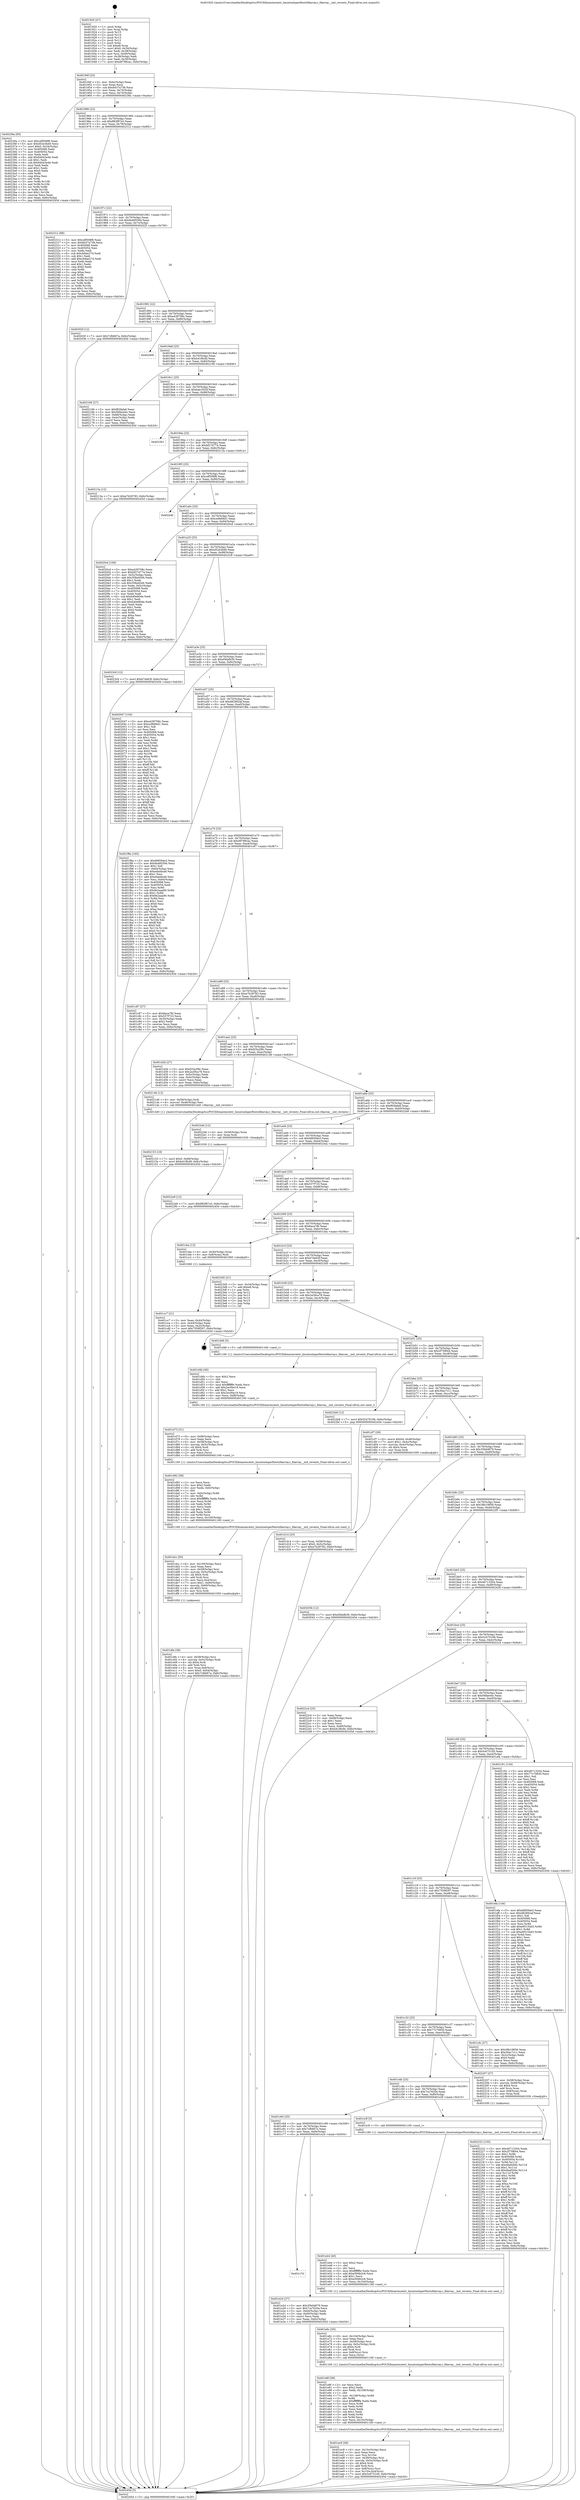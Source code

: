 digraph "0x401920" {
  label = "0x401920 (/mnt/c/Users/mathe/Desktop/tcc/POCII/binaries/extr_linuxtoolsperftestsfdarray.c_fdarray__init_revents_Final-ollvm.out::main(0))"
  labelloc = "t"
  node[shape=record]

  Entry [label="",width=0.3,height=0.3,shape=circle,fillcolor=black,style=filled]
  "0x40194f" [label="{
     0x40194f [23]\l
     | [instrs]\l
     &nbsp;&nbsp;0x40194f \<+3\>: mov -0x6c(%rbp),%eax\l
     &nbsp;&nbsp;0x401952 \<+2\>: mov %eax,%ecx\l
     &nbsp;&nbsp;0x401954 \<+6\>: sub $0x8437a738,%ecx\l
     &nbsp;&nbsp;0x40195a \<+3\>: mov %eax,-0x70(%rbp)\l
     &nbsp;&nbsp;0x40195d \<+3\>: mov %ecx,-0x74(%rbp)\l
     &nbsp;&nbsp;0x401960 \<+6\>: je 000000000040236a \<main+0xa4a\>\l
  }"]
  "0x40236a" [label="{
     0x40236a [95]\l
     | [instrs]\l
     &nbsp;&nbsp;0x40236a \<+5\>: mov $0xcdf508f8,%eax\l
     &nbsp;&nbsp;0x40236f \<+5\>: mov $0xd52e3bd0,%ecx\l
     &nbsp;&nbsp;0x402374 \<+7\>: movl $0x0,-0x34(%rbp)\l
     &nbsp;&nbsp;0x40237b \<+7\>: mov 0x405068,%edx\l
     &nbsp;&nbsp;0x402382 \<+7\>: mov 0x405054,%esi\l
     &nbsp;&nbsp;0x402389 \<+2\>: mov %edx,%edi\l
     &nbsp;&nbsp;0x40238b \<+6\>: add $0x64043e4b,%edi\l
     &nbsp;&nbsp;0x402391 \<+3\>: sub $0x1,%edi\l
     &nbsp;&nbsp;0x402394 \<+6\>: sub $0x64043e4b,%edi\l
     &nbsp;&nbsp;0x40239a \<+3\>: imul %edi,%edx\l
     &nbsp;&nbsp;0x40239d \<+3\>: and $0x1,%edx\l
     &nbsp;&nbsp;0x4023a0 \<+3\>: cmp $0x0,%edx\l
     &nbsp;&nbsp;0x4023a3 \<+4\>: sete %r8b\l
     &nbsp;&nbsp;0x4023a7 \<+3\>: cmp $0xa,%esi\l
     &nbsp;&nbsp;0x4023aa \<+4\>: setl %r9b\l
     &nbsp;&nbsp;0x4023ae \<+3\>: mov %r8b,%r10b\l
     &nbsp;&nbsp;0x4023b1 \<+3\>: and %r9b,%r10b\l
     &nbsp;&nbsp;0x4023b4 \<+3\>: xor %r9b,%r8b\l
     &nbsp;&nbsp;0x4023b7 \<+3\>: or %r8b,%r10b\l
     &nbsp;&nbsp;0x4023ba \<+4\>: test $0x1,%r10b\l
     &nbsp;&nbsp;0x4023be \<+3\>: cmovne %ecx,%eax\l
     &nbsp;&nbsp;0x4023c1 \<+3\>: mov %eax,-0x6c(%rbp)\l
     &nbsp;&nbsp;0x4023c4 \<+5\>: jmp 000000000040245d \<main+0xb3d\>\l
  }"]
  "0x401966" [label="{
     0x401966 [22]\l
     | [instrs]\l
     &nbsp;&nbsp;0x401966 \<+5\>: jmp 000000000040196b \<main+0x4b\>\l
     &nbsp;&nbsp;0x40196b \<+3\>: mov -0x70(%rbp),%eax\l
     &nbsp;&nbsp;0x40196e \<+5\>: sub $0x882f87a3,%eax\l
     &nbsp;&nbsp;0x401973 \<+3\>: mov %eax,-0x78(%rbp)\l
     &nbsp;&nbsp;0x401976 \<+6\>: je 0000000000402312 \<main+0x9f2\>\l
  }"]
  Exit [label="",width=0.3,height=0.3,shape=circle,fillcolor=black,style=filled,peripheries=2]
  "0x402312" [label="{
     0x402312 [88]\l
     | [instrs]\l
     &nbsp;&nbsp;0x402312 \<+5\>: mov $0xcdf508f8,%eax\l
     &nbsp;&nbsp;0x402317 \<+5\>: mov $0x8437a738,%ecx\l
     &nbsp;&nbsp;0x40231c \<+7\>: mov 0x405068,%edx\l
     &nbsp;&nbsp;0x402323 \<+7\>: mov 0x405054,%esi\l
     &nbsp;&nbsp;0x40232a \<+2\>: mov %edx,%edi\l
     &nbsp;&nbsp;0x40232c \<+6\>: sub $0xcb9ae27d,%edi\l
     &nbsp;&nbsp;0x402332 \<+3\>: sub $0x1,%edi\l
     &nbsp;&nbsp;0x402335 \<+6\>: add $0xcb9ae27d,%edi\l
     &nbsp;&nbsp;0x40233b \<+3\>: imul %edi,%edx\l
     &nbsp;&nbsp;0x40233e \<+3\>: and $0x1,%edx\l
     &nbsp;&nbsp;0x402341 \<+3\>: cmp $0x0,%edx\l
     &nbsp;&nbsp;0x402344 \<+4\>: sete %r8b\l
     &nbsp;&nbsp;0x402348 \<+3\>: cmp $0xa,%esi\l
     &nbsp;&nbsp;0x40234b \<+4\>: setl %r9b\l
     &nbsp;&nbsp;0x40234f \<+3\>: mov %r8b,%r10b\l
     &nbsp;&nbsp;0x402352 \<+3\>: and %r9b,%r10b\l
     &nbsp;&nbsp;0x402355 \<+3\>: xor %r9b,%r8b\l
     &nbsp;&nbsp;0x402358 \<+3\>: or %r8b,%r10b\l
     &nbsp;&nbsp;0x40235b \<+4\>: test $0x1,%r10b\l
     &nbsp;&nbsp;0x40235f \<+3\>: cmovne %ecx,%eax\l
     &nbsp;&nbsp;0x402362 \<+3\>: mov %eax,-0x6c(%rbp)\l
     &nbsp;&nbsp;0x402365 \<+5\>: jmp 000000000040245d \<main+0xb3d\>\l
  }"]
  "0x40197c" [label="{
     0x40197c [22]\l
     | [instrs]\l
     &nbsp;&nbsp;0x40197c \<+5\>: jmp 0000000000401981 \<main+0x61\>\l
     &nbsp;&nbsp;0x401981 \<+3\>: mov -0x70(%rbp),%eax\l
     &nbsp;&nbsp;0x401984 \<+5\>: sub $0x9a485594,%eax\l
     &nbsp;&nbsp;0x401989 \<+3\>: mov %eax,-0x7c(%rbp)\l
     &nbsp;&nbsp;0x40198c \<+6\>: je 000000000040202f \<main+0x70f\>\l
  }"]
  "0x4022e9" [label="{
     0x4022e9 [12]\l
     | [instrs]\l
     &nbsp;&nbsp;0x4022e9 \<+7\>: movl $0x882f87a3,-0x6c(%rbp)\l
     &nbsp;&nbsp;0x4022f0 \<+5\>: jmp 000000000040245d \<main+0xb3d\>\l
  }"]
  "0x40202f" [label="{
     0x40202f [12]\l
     | [instrs]\l
     &nbsp;&nbsp;0x40202f \<+7\>: movl $0x7cfb667a,-0x6c(%rbp)\l
     &nbsp;&nbsp;0x402036 \<+5\>: jmp 000000000040245d \<main+0xb3d\>\l
  }"]
  "0x401992" [label="{
     0x401992 [22]\l
     | [instrs]\l
     &nbsp;&nbsp;0x401992 \<+5\>: jmp 0000000000401997 \<main+0x77\>\l
     &nbsp;&nbsp;0x401997 \<+3\>: mov -0x70(%rbp),%eax\l
     &nbsp;&nbsp;0x40199a \<+5\>: sub $0xa439708c,%eax\l
     &nbsp;&nbsp;0x40199f \<+3\>: mov %eax,-0x80(%rbp)\l
     &nbsp;&nbsp;0x4019a2 \<+6\>: je 0000000000402409 \<main+0xae9\>\l
  }"]
  "0x402222" [label="{
     0x402222 [150]\l
     | [instrs]\l
     &nbsp;&nbsp;0x402222 \<+5\>: mov $0x46713204,%edx\l
     &nbsp;&nbsp;0x402227 \<+5\>: mov $0x2f75f644,%esi\l
     &nbsp;&nbsp;0x40222c \<+3\>: mov $0x1,%r8b\l
     &nbsp;&nbsp;0x40222f \<+8\>: mov 0x405068,%r9d\l
     &nbsp;&nbsp;0x402237 \<+8\>: mov 0x405054,%r10d\l
     &nbsp;&nbsp;0x40223f \<+3\>: mov %r9d,%r11d\l
     &nbsp;&nbsp;0x402242 \<+7\>: add $0x4baf2b0c,%r11d\l
     &nbsp;&nbsp;0x402249 \<+4\>: sub $0x1,%r11d\l
     &nbsp;&nbsp;0x40224d \<+7\>: sub $0x4baf2b0c,%r11d\l
     &nbsp;&nbsp;0x402254 \<+4\>: imul %r11d,%r9d\l
     &nbsp;&nbsp;0x402258 \<+4\>: and $0x1,%r9d\l
     &nbsp;&nbsp;0x40225c \<+4\>: cmp $0x0,%r9d\l
     &nbsp;&nbsp;0x402260 \<+3\>: sete %bl\l
     &nbsp;&nbsp;0x402263 \<+4\>: cmp $0xa,%r10d\l
     &nbsp;&nbsp;0x402267 \<+4\>: setl %r14b\l
     &nbsp;&nbsp;0x40226b \<+3\>: mov %bl,%r15b\l
     &nbsp;&nbsp;0x40226e \<+4\>: xor $0xff,%r15b\l
     &nbsp;&nbsp;0x402272 \<+3\>: mov %r14b,%r12b\l
     &nbsp;&nbsp;0x402275 \<+4\>: xor $0xff,%r12b\l
     &nbsp;&nbsp;0x402279 \<+4\>: xor $0x1,%r8b\l
     &nbsp;&nbsp;0x40227d \<+3\>: mov %r15b,%r13b\l
     &nbsp;&nbsp;0x402280 \<+4\>: and $0xff,%r13b\l
     &nbsp;&nbsp;0x402284 \<+3\>: and %r8b,%bl\l
     &nbsp;&nbsp;0x402287 \<+3\>: mov %r12b,%al\l
     &nbsp;&nbsp;0x40228a \<+2\>: and $0xff,%al\l
     &nbsp;&nbsp;0x40228c \<+3\>: and %r8b,%r14b\l
     &nbsp;&nbsp;0x40228f \<+3\>: or %bl,%r13b\l
     &nbsp;&nbsp;0x402292 \<+3\>: or %r14b,%al\l
     &nbsp;&nbsp;0x402295 \<+3\>: xor %al,%r13b\l
     &nbsp;&nbsp;0x402298 \<+3\>: or %r12b,%r15b\l
     &nbsp;&nbsp;0x40229b \<+4\>: xor $0xff,%r15b\l
     &nbsp;&nbsp;0x40229f \<+4\>: or $0x1,%r8b\l
     &nbsp;&nbsp;0x4022a3 \<+3\>: and %r8b,%r15b\l
     &nbsp;&nbsp;0x4022a6 \<+3\>: or %r15b,%r13b\l
     &nbsp;&nbsp;0x4022a9 \<+4\>: test $0x1,%r13b\l
     &nbsp;&nbsp;0x4022ad \<+3\>: cmovne %esi,%edx\l
     &nbsp;&nbsp;0x4022b0 \<+3\>: mov %edx,-0x6c(%rbp)\l
     &nbsp;&nbsp;0x4022b3 \<+5\>: jmp 000000000040245d \<main+0xb3d\>\l
  }"]
  "0x402409" [label="{
     0x402409\l
  }", style=dashed]
  "0x4019a8" [label="{
     0x4019a8 [25]\l
     | [instrs]\l
     &nbsp;&nbsp;0x4019a8 \<+5\>: jmp 00000000004019ad \<main+0x8d\>\l
     &nbsp;&nbsp;0x4019ad \<+3\>: mov -0x70(%rbp),%eax\l
     &nbsp;&nbsp;0x4019b0 \<+5\>: sub $0xb41f6cfd,%eax\l
     &nbsp;&nbsp;0x4019b5 \<+6\>: mov %eax,-0x84(%rbp)\l
     &nbsp;&nbsp;0x4019bb \<+6\>: je 0000000000402166 \<main+0x846\>\l
  }"]
  "0x402153" [label="{
     0x402153 [19]\l
     | [instrs]\l
     &nbsp;&nbsp;0x402153 \<+7\>: movl $0x0,-0x68(%rbp)\l
     &nbsp;&nbsp;0x40215a \<+7\>: movl $0xb41f6cfd,-0x6c(%rbp)\l
     &nbsp;&nbsp;0x402161 \<+5\>: jmp 000000000040245d \<main+0xb3d\>\l
  }"]
  "0x402166" [label="{
     0x402166 [27]\l
     | [instrs]\l
     &nbsp;&nbsp;0x402166 \<+5\>: mov $0xf83fafa8,%eax\l
     &nbsp;&nbsp;0x40216b \<+5\>: mov $0x56fae44c,%ecx\l
     &nbsp;&nbsp;0x402170 \<+3\>: mov -0x68(%rbp),%edx\l
     &nbsp;&nbsp;0x402173 \<+3\>: cmp -0x4c(%rbp),%edx\l
     &nbsp;&nbsp;0x402176 \<+3\>: cmovl %ecx,%eax\l
     &nbsp;&nbsp;0x402179 \<+3\>: mov %eax,-0x6c(%rbp)\l
     &nbsp;&nbsp;0x40217c \<+5\>: jmp 000000000040245d \<main+0xb3d\>\l
  }"]
  "0x4019c1" [label="{
     0x4019c1 [25]\l
     | [instrs]\l
     &nbsp;&nbsp;0x4019c1 \<+5\>: jmp 00000000004019c6 \<main+0xa6\>\l
     &nbsp;&nbsp;0x4019c6 \<+3\>: mov -0x70(%rbp),%eax\l
     &nbsp;&nbsp;0x4019c9 \<+5\>: sub $0xbae1825f,%eax\l
     &nbsp;&nbsp;0x4019ce \<+6\>: mov %eax,-0x88(%rbp)\l
     &nbsp;&nbsp;0x4019d4 \<+6\>: je 0000000000402301 \<main+0x9e1\>\l
  }"]
  "0x401ec9" [label="{
     0x401ec9 [49]\l
     | [instrs]\l
     &nbsp;&nbsp;0x401ec9 \<+6\>: mov -0x10c(%rbp),%ecx\l
     &nbsp;&nbsp;0x401ecf \<+3\>: imul %eax,%ecx\l
     &nbsp;&nbsp;0x401ed2 \<+4\>: mov %cx,%r10w\l
     &nbsp;&nbsp;0x401ed6 \<+4\>: mov -0x58(%rbp),%rsi\l
     &nbsp;&nbsp;0x401eda \<+4\>: movslq -0x5c(%rbp),%rdi\l
     &nbsp;&nbsp;0x401ede \<+4\>: shl $0x4,%rdi\l
     &nbsp;&nbsp;0x401ee2 \<+3\>: add %rdi,%rsi\l
     &nbsp;&nbsp;0x401ee5 \<+4\>: mov 0x8(%rsi),%rsi\l
     &nbsp;&nbsp;0x401ee9 \<+5\>: mov %r10w,0x4(%rsi)\l
     &nbsp;&nbsp;0x401eee \<+7\>: movl $0x5c6751d5,-0x6c(%rbp)\l
     &nbsp;&nbsp;0x401ef5 \<+5\>: jmp 000000000040245d \<main+0xb3d\>\l
  }"]
  "0x402301" [label="{
     0x402301\l
  }", style=dashed]
  "0x4019da" [label="{
     0x4019da [25]\l
     | [instrs]\l
     &nbsp;&nbsp;0x4019da \<+5\>: jmp 00000000004019df \<main+0xbf\>\l
     &nbsp;&nbsp;0x4019df \<+3\>: mov -0x70(%rbp),%eax\l
     &nbsp;&nbsp;0x4019e2 \<+5\>: sub $0xbf27d774,%eax\l
     &nbsp;&nbsp;0x4019e7 \<+6\>: mov %eax,-0x8c(%rbp)\l
     &nbsp;&nbsp;0x4019ed \<+6\>: je 000000000040213a \<main+0x81a\>\l
  }"]
  "0x401e8f" [label="{
     0x401e8f [58]\l
     | [instrs]\l
     &nbsp;&nbsp;0x401e8f \<+2\>: xor %ecx,%ecx\l
     &nbsp;&nbsp;0x401e91 \<+5\>: mov $0x2,%edx\l
     &nbsp;&nbsp;0x401e96 \<+6\>: mov %edx,-0x108(%rbp)\l
     &nbsp;&nbsp;0x401e9c \<+1\>: cltd\l
     &nbsp;&nbsp;0x401e9d \<+7\>: mov -0x108(%rbp),%r8d\l
     &nbsp;&nbsp;0x401ea4 \<+3\>: idiv %r8d\l
     &nbsp;&nbsp;0x401ea7 \<+6\>: imul $0xfffffffe,%edx,%edx\l
     &nbsp;&nbsp;0x401ead \<+3\>: mov %ecx,%r9d\l
     &nbsp;&nbsp;0x401eb0 \<+3\>: sub %edx,%r9d\l
     &nbsp;&nbsp;0x401eb3 \<+2\>: mov %ecx,%edx\l
     &nbsp;&nbsp;0x401eb5 \<+3\>: sub $0x1,%edx\l
     &nbsp;&nbsp;0x401eb8 \<+3\>: add %edx,%r9d\l
     &nbsp;&nbsp;0x401ebb \<+3\>: sub %r9d,%ecx\l
     &nbsp;&nbsp;0x401ebe \<+6\>: mov %ecx,-0x10c(%rbp)\l
     &nbsp;&nbsp;0x401ec4 \<+5\>: call 0000000000401160 \<next_i\>\l
     | [calls]\l
     &nbsp;&nbsp;0x401160 \{1\} (/mnt/c/Users/mathe/Desktop/tcc/POCII/binaries/extr_linuxtoolsperftestsfdarray.c_fdarray__init_revents_Final-ollvm.out::next_i)\l
  }"]
  "0x40213a" [label="{
     0x40213a [12]\l
     | [instrs]\l
     &nbsp;&nbsp;0x40213a \<+7\>: movl $0xe7b29783,-0x6c(%rbp)\l
     &nbsp;&nbsp;0x402141 \<+5\>: jmp 000000000040245d \<main+0xb3d\>\l
  }"]
  "0x4019f3" [label="{
     0x4019f3 [25]\l
     | [instrs]\l
     &nbsp;&nbsp;0x4019f3 \<+5\>: jmp 00000000004019f8 \<main+0xd8\>\l
     &nbsp;&nbsp;0x4019f8 \<+3\>: mov -0x70(%rbp),%eax\l
     &nbsp;&nbsp;0x4019fb \<+5\>: sub $0xcdf508f8,%eax\l
     &nbsp;&nbsp;0x401a00 \<+6\>: mov %eax,-0x90(%rbp)\l
     &nbsp;&nbsp;0x401a06 \<+6\>: je 000000000040244f \<main+0xb2f\>\l
  }"]
  "0x401e6c" [label="{
     0x401e6c [35]\l
     | [instrs]\l
     &nbsp;&nbsp;0x401e6c \<+6\>: mov -0x104(%rbp),%ecx\l
     &nbsp;&nbsp;0x401e72 \<+3\>: imul %eax,%ecx\l
     &nbsp;&nbsp;0x401e75 \<+4\>: mov -0x58(%rbp),%rsi\l
     &nbsp;&nbsp;0x401e79 \<+4\>: movslq -0x5c(%rbp),%rdi\l
     &nbsp;&nbsp;0x401e7d \<+4\>: shl $0x4,%rdi\l
     &nbsp;&nbsp;0x401e81 \<+3\>: add %rdi,%rsi\l
     &nbsp;&nbsp;0x401e84 \<+4\>: mov 0x8(%rsi),%rsi\l
     &nbsp;&nbsp;0x401e88 \<+2\>: mov %ecx,(%rsi)\l
     &nbsp;&nbsp;0x401e8a \<+5\>: call 0000000000401160 \<next_i\>\l
     | [calls]\l
     &nbsp;&nbsp;0x401160 \{1\} (/mnt/c/Users/mathe/Desktop/tcc/POCII/binaries/extr_linuxtoolsperftestsfdarray.c_fdarray__init_revents_Final-ollvm.out::next_i)\l
  }"]
  "0x40244f" [label="{
     0x40244f\l
  }", style=dashed]
  "0x401a0c" [label="{
     0x401a0c [25]\l
     | [instrs]\l
     &nbsp;&nbsp;0x401a0c \<+5\>: jmp 0000000000401a11 \<main+0xf1\>\l
     &nbsp;&nbsp;0x401a11 \<+3\>: mov -0x70(%rbp),%eax\l
     &nbsp;&nbsp;0x401a14 \<+5\>: sub $0xce9b66d1,%eax\l
     &nbsp;&nbsp;0x401a19 \<+6\>: mov %eax,-0x94(%rbp)\l
     &nbsp;&nbsp;0x401a1f \<+6\>: je 00000000004020cd \<main+0x7ad\>\l
  }"]
  "0x401e44" [label="{
     0x401e44 [40]\l
     | [instrs]\l
     &nbsp;&nbsp;0x401e44 \<+5\>: mov $0x2,%ecx\l
     &nbsp;&nbsp;0x401e49 \<+1\>: cltd\l
     &nbsp;&nbsp;0x401e4a \<+2\>: idiv %ecx\l
     &nbsp;&nbsp;0x401e4c \<+6\>: imul $0xfffffffe,%edx,%ecx\l
     &nbsp;&nbsp;0x401e52 \<+6\>: add $0xe594b2c6,%ecx\l
     &nbsp;&nbsp;0x401e58 \<+3\>: add $0x1,%ecx\l
     &nbsp;&nbsp;0x401e5b \<+6\>: sub $0xe594b2c6,%ecx\l
     &nbsp;&nbsp;0x401e61 \<+6\>: mov %ecx,-0x104(%rbp)\l
     &nbsp;&nbsp;0x401e67 \<+5\>: call 0000000000401160 \<next_i\>\l
     | [calls]\l
     &nbsp;&nbsp;0x401160 \{1\} (/mnt/c/Users/mathe/Desktop/tcc/POCII/binaries/extr_linuxtoolsperftestsfdarray.c_fdarray__init_revents_Final-ollvm.out::next_i)\l
  }"]
  "0x4020cd" [label="{
     0x4020cd [109]\l
     | [instrs]\l
     &nbsp;&nbsp;0x4020cd \<+5\>: mov $0xa439708c,%eax\l
     &nbsp;&nbsp;0x4020d2 \<+5\>: mov $0xbf27d774,%ecx\l
     &nbsp;&nbsp;0x4020d7 \<+3\>: mov -0x5c(%rbp),%edx\l
     &nbsp;&nbsp;0x4020da \<+6\>: add $0x358a45d4,%edx\l
     &nbsp;&nbsp;0x4020e0 \<+3\>: add $0x1,%edx\l
     &nbsp;&nbsp;0x4020e3 \<+6\>: sub $0x358a45d4,%edx\l
     &nbsp;&nbsp;0x4020e9 \<+3\>: mov %edx,-0x5c(%rbp)\l
     &nbsp;&nbsp;0x4020ec \<+7\>: mov 0x405068,%edx\l
     &nbsp;&nbsp;0x4020f3 \<+7\>: mov 0x405054,%esi\l
     &nbsp;&nbsp;0x4020fa \<+2\>: mov %edx,%edi\l
     &nbsp;&nbsp;0x4020fc \<+6\>: sub $0xb40e80de,%edi\l
     &nbsp;&nbsp;0x402102 \<+3\>: sub $0x1,%edi\l
     &nbsp;&nbsp;0x402105 \<+6\>: add $0xb40e80de,%edi\l
     &nbsp;&nbsp;0x40210b \<+3\>: imul %edi,%edx\l
     &nbsp;&nbsp;0x40210e \<+3\>: and $0x1,%edx\l
     &nbsp;&nbsp;0x402111 \<+3\>: cmp $0x0,%edx\l
     &nbsp;&nbsp;0x402114 \<+4\>: sete %r8b\l
     &nbsp;&nbsp;0x402118 \<+3\>: cmp $0xa,%esi\l
     &nbsp;&nbsp;0x40211b \<+4\>: setl %r9b\l
     &nbsp;&nbsp;0x40211f \<+3\>: mov %r8b,%r10b\l
     &nbsp;&nbsp;0x402122 \<+3\>: and %r9b,%r10b\l
     &nbsp;&nbsp;0x402125 \<+3\>: xor %r9b,%r8b\l
     &nbsp;&nbsp;0x402128 \<+3\>: or %r8b,%r10b\l
     &nbsp;&nbsp;0x40212b \<+4\>: test $0x1,%r10b\l
     &nbsp;&nbsp;0x40212f \<+3\>: cmovne %ecx,%eax\l
     &nbsp;&nbsp;0x402132 \<+3\>: mov %eax,-0x6c(%rbp)\l
     &nbsp;&nbsp;0x402135 \<+5\>: jmp 000000000040245d \<main+0xb3d\>\l
  }"]
  "0x401a25" [label="{
     0x401a25 [25]\l
     | [instrs]\l
     &nbsp;&nbsp;0x401a25 \<+5\>: jmp 0000000000401a2a \<main+0x10a\>\l
     &nbsp;&nbsp;0x401a2a \<+3\>: mov -0x70(%rbp),%eax\l
     &nbsp;&nbsp;0x401a2d \<+5\>: sub $0xd52e3bd0,%eax\l
     &nbsp;&nbsp;0x401a32 \<+6\>: mov %eax,-0x98(%rbp)\l
     &nbsp;&nbsp;0x401a38 \<+6\>: je 00000000004023c9 \<main+0xaa9\>\l
  }"]
  "0x401c7d" [label="{
     0x401c7d\l
  }", style=dashed]
  "0x4023c9" [label="{
     0x4023c9 [12]\l
     | [instrs]\l
     &nbsp;&nbsp;0x4023c9 \<+7\>: movl $0xb7de63f,-0x6c(%rbp)\l
     &nbsp;&nbsp;0x4023d0 \<+5\>: jmp 000000000040245d \<main+0xb3d\>\l
  }"]
  "0x401a3e" [label="{
     0x401a3e [25]\l
     | [instrs]\l
     &nbsp;&nbsp;0x401a3e \<+5\>: jmp 0000000000401a43 \<main+0x123\>\l
     &nbsp;&nbsp;0x401a43 \<+3\>: mov -0x70(%rbp),%eax\l
     &nbsp;&nbsp;0x401a46 \<+5\>: sub $0xd5bbfb30,%eax\l
     &nbsp;&nbsp;0x401a4b \<+6\>: mov %eax,-0x9c(%rbp)\l
     &nbsp;&nbsp;0x401a51 \<+6\>: je 0000000000402047 \<main+0x727\>\l
  }"]
  "0x401e24" [label="{
     0x401e24 [27]\l
     | [instrs]\l
     &nbsp;&nbsp;0x401e24 \<+5\>: mov $0x35b0d679,%eax\l
     &nbsp;&nbsp;0x401e29 \<+5\>: mov $0x7ca7620e,%ecx\l
     &nbsp;&nbsp;0x401e2e \<+3\>: mov -0x64(%rbp),%edx\l
     &nbsp;&nbsp;0x401e31 \<+3\>: cmp -0x60(%rbp),%edx\l
     &nbsp;&nbsp;0x401e34 \<+3\>: cmovl %ecx,%eax\l
     &nbsp;&nbsp;0x401e37 \<+3\>: mov %eax,-0x6c(%rbp)\l
     &nbsp;&nbsp;0x401e3a \<+5\>: jmp 000000000040245d \<main+0xb3d\>\l
  }"]
  "0x402047" [label="{
     0x402047 [134]\l
     | [instrs]\l
     &nbsp;&nbsp;0x402047 \<+5\>: mov $0xa439708c,%eax\l
     &nbsp;&nbsp;0x40204c \<+5\>: mov $0xce9b66d1,%ecx\l
     &nbsp;&nbsp;0x402051 \<+2\>: mov $0x1,%dl\l
     &nbsp;&nbsp;0x402053 \<+2\>: xor %esi,%esi\l
     &nbsp;&nbsp;0x402055 \<+7\>: mov 0x405068,%edi\l
     &nbsp;&nbsp;0x40205c \<+8\>: mov 0x405054,%r8d\l
     &nbsp;&nbsp;0x402064 \<+3\>: sub $0x1,%esi\l
     &nbsp;&nbsp;0x402067 \<+3\>: mov %edi,%r9d\l
     &nbsp;&nbsp;0x40206a \<+3\>: add %esi,%r9d\l
     &nbsp;&nbsp;0x40206d \<+4\>: imul %r9d,%edi\l
     &nbsp;&nbsp;0x402071 \<+3\>: and $0x1,%edi\l
     &nbsp;&nbsp;0x402074 \<+3\>: cmp $0x0,%edi\l
     &nbsp;&nbsp;0x402077 \<+4\>: sete %r10b\l
     &nbsp;&nbsp;0x40207b \<+4\>: cmp $0xa,%r8d\l
     &nbsp;&nbsp;0x40207f \<+4\>: setl %r11b\l
     &nbsp;&nbsp;0x402083 \<+3\>: mov %r10b,%bl\l
     &nbsp;&nbsp;0x402086 \<+3\>: xor $0xff,%bl\l
     &nbsp;&nbsp;0x402089 \<+3\>: mov %r11b,%r14b\l
     &nbsp;&nbsp;0x40208c \<+4\>: xor $0xff,%r14b\l
     &nbsp;&nbsp;0x402090 \<+3\>: xor $0x0,%dl\l
     &nbsp;&nbsp;0x402093 \<+3\>: mov %bl,%r15b\l
     &nbsp;&nbsp;0x402096 \<+4\>: and $0x0,%r15b\l
     &nbsp;&nbsp;0x40209a \<+3\>: and %dl,%r10b\l
     &nbsp;&nbsp;0x40209d \<+3\>: mov %r14b,%r12b\l
     &nbsp;&nbsp;0x4020a0 \<+4\>: and $0x0,%r12b\l
     &nbsp;&nbsp;0x4020a4 \<+3\>: and %dl,%r11b\l
     &nbsp;&nbsp;0x4020a7 \<+3\>: or %r10b,%r15b\l
     &nbsp;&nbsp;0x4020aa \<+3\>: or %r11b,%r12b\l
     &nbsp;&nbsp;0x4020ad \<+3\>: xor %r12b,%r15b\l
     &nbsp;&nbsp;0x4020b0 \<+3\>: or %r14b,%bl\l
     &nbsp;&nbsp;0x4020b3 \<+3\>: xor $0xff,%bl\l
     &nbsp;&nbsp;0x4020b6 \<+3\>: or $0x0,%dl\l
     &nbsp;&nbsp;0x4020b9 \<+2\>: and %dl,%bl\l
     &nbsp;&nbsp;0x4020bb \<+3\>: or %bl,%r15b\l
     &nbsp;&nbsp;0x4020be \<+4\>: test $0x1,%r15b\l
     &nbsp;&nbsp;0x4020c2 \<+3\>: cmovne %ecx,%eax\l
     &nbsp;&nbsp;0x4020c5 \<+3\>: mov %eax,-0x6c(%rbp)\l
     &nbsp;&nbsp;0x4020c8 \<+5\>: jmp 000000000040245d \<main+0xb3d\>\l
  }"]
  "0x401a57" [label="{
     0x401a57 [25]\l
     | [instrs]\l
     &nbsp;&nbsp;0x401a57 \<+5\>: jmp 0000000000401a5c \<main+0x13c\>\l
     &nbsp;&nbsp;0x401a5c \<+3\>: mov -0x70(%rbp),%eax\l
     &nbsp;&nbsp;0x401a5f \<+5\>: sub $0xd82892af,%eax\l
     &nbsp;&nbsp;0x401a64 \<+6\>: mov %eax,-0xa0(%rbp)\l
     &nbsp;&nbsp;0x401a6a \<+6\>: je 0000000000401f8a \<main+0x66a\>\l
  }"]
  "0x401c64" [label="{
     0x401c64 [25]\l
     | [instrs]\l
     &nbsp;&nbsp;0x401c64 \<+5\>: jmp 0000000000401c69 \<main+0x349\>\l
     &nbsp;&nbsp;0x401c69 \<+3\>: mov -0x70(%rbp),%eax\l
     &nbsp;&nbsp;0x401c6c \<+5\>: sub $0x7cfb667a,%eax\l
     &nbsp;&nbsp;0x401c71 \<+6\>: mov %eax,-0xf4(%rbp)\l
     &nbsp;&nbsp;0x401c77 \<+6\>: je 0000000000401e24 \<main+0x504\>\l
  }"]
  "0x401f8a" [label="{
     0x401f8a [165]\l
     | [instrs]\l
     &nbsp;&nbsp;0x401f8a \<+5\>: mov $0xfd8594e3,%eax\l
     &nbsp;&nbsp;0x401f8f \<+5\>: mov $0x9a485594,%ecx\l
     &nbsp;&nbsp;0x401f94 \<+2\>: mov $0x1,%dl\l
     &nbsp;&nbsp;0x401f96 \<+3\>: mov -0x64(%rbp),%esi\l
     &nbsp;&nbsp;0x401f99 \<+6\>: sub $0xedaddca6,%esi\l
     &nbsp;&nbsp;0x401f9f \<+3\>: add $0x1,%esi\l
     &nbsp;&nbsp;0x401fa2 \<+6\>: add $0xedaddca6,%esi\l
     &nbsp;&nbsp;0x401fa8 \<+3\>: mov %esi,-0x64(%rbp)\l
     &nbsp;&nbsp;0x401fab \<+7\>: mov 0x405068,%esi\l
     &nbsp;&nbsp;0x401fb2 \<+7\>: mov 0x405054,%edi\l
     &nbsp;&nbsp;0x401fb9 \<+3\>: mov %esi,%r8d\l
     &nbsp;&nbsp;0x401fbc \<+7\>: sub $0x9e2aaa90,%r8d\l
     &nbsp;&nbsp;0x401fc3 \<+4\>: sub $0x1,%r8d\l
     &nbsp;&nbsp;0x401fc7 \<+7\>: add $0x9e2aaa90,%r8d\l
     &nbsp;&nbsp;0x401fce \<+4\>: imul %r8d,%esi\l
     &nbsp;&nbsp;0x401fd2 \<+3\>: and $0x1,%esi\l
     &nbsp;&nbsp;0x401fd5 \<+3\>: cmp $0x0,%esi\l
     &nbsp;&nbsp;0x401fd8 \<+4\>: sete %r9b\l
     &nbsp;&nbsp;0x401fdc \<+3\>: cmp $0xa,%edi\l
     &nbsp;&nbsp;0x401fdf \<+4\>: setl %r10b\l
     &nbsp;&nbsp;0x401fe3 \<+3\>: mov %r9b,%r11b\l
     &nbsp;&nbsp;0x401fe6 \<+4\>: xor $0xff,%r11b\l
     &nbsp;&nbsp;0x401fea \<+3\>: mov %r10b,%bl\l
     &nbsp;&nbsp;0x401fed \<+3\>: xor $0xff,%bl\l
     &nbsp;&nbsp;0x401ff0 \<+3\>: xor $0x0,%dl\l
     &nbsp;&nbsp;0x401ff3 \<+3\>: mov %r11b,%r14b\l
     &nbsp;&nbsp;0x401ff6 \<+4\>: and $0x0,%r14b\l
     &nbsp;&nbsp;0x401ffa \<+3\>: and %dl,%r9b\l
     &nbsp;&nbsp;0x401ffd \<+3\>: mov %bl,%r15b\l
     &nbsp;&nbsp;0x402000 \<+4\>: and $0x0,%r15b\l
     &nbsp;&nbsp;0x402004 \<+3\>: and %dl,%r10b\l
     &nbsp;&nbsp;0x402007 \<+3\>: or %r9b,%r14b\l
     &nbsp;&nbsp;0x40200a \<+3\>: or %r10b,%r15b\l
     &nbsp;&nbsp;0x40200d \<+3\>: xor %r15b,%r14b\l
     &nbsp;&nbsp;0x402010 \<+3\>: or %bl,%r11b\l
     &nbsp;&nbsp;0x402013 \<+4\>: xor $0xff,%r11b\l
     &nbsp;&nbsp;0x402017 \<+3\>: or $0x0,%dl\l
     &nbsp;&nbsp;0x40201a \<+3\>: and %dl,%r11b\l
     &nbsp;&nbsp;0x40201d \<+3\>: or %r11b,%r14b\l
     &nbsp;&nbsp;0x402020 \<+4\>: test $0x1,%r14b\l
     &nbsp;&nbsp;0x402024 \<+3\>: cmovne %ecx,%eax\l
     &nbsp;&nbsp;0x402027 \<+3\>: mov %eax,-0x6c(%rbp)\l
     &nbsp;&nbsp;0x40202a \<+5\>: jmp 000000000040245d \<main+0xb3d\>\l
  }"]
  "0x401a70" [label="{
     0x401a70 [25]\l
     | [instrs]\l
     &nbsp;&nbsp;0x401a70 \<+5\>: jmp 0000000000401a75 \<main+0x155\>\l
     &nbsp;&nbsp;0x401a75 \<+3\>: mov -0x70(%rbp),%eax\l
     &nbsp;&nbsp;0x401a78 \<+5\>: sub $0xd9788cac,%eax\l
     &nbsp;&nbsp;0x401a7d \<+6\>: mov %eax,-0xa4(%rbp)\l
     &nbsp;&nbsp;0x401a83 \<+6\>: je 0000000000401c87 \<main+0x367\>\l
  }"]
  "0x401e3f" [label="{
     0x401e3f [5]\l
     | [instrs]\l
     &nbsp;&nbsp;0x401e3f \<+5\>: call 0000000000401160 \<next_i\>\l
     | [calls]\l
     &nbsp;&nbsp;0x401160 \{1\} (/mnt/c/Users/mathe/Desktop/tcc/POCII/binaries/extr_linuxtoolsperftestsfdarray.c_fdarray__init_revents_Final-ollvm.out::next_i)\l
  }"]
  "0x401c87" [label="{
     0x401c87 [27]\l
     | [instrs]\l
     &nbsp;&nbsp;0x401c87 \<+5\>: mov $0x8aca7fb,%eax\l
     &nbsp;&nbsp;0x401c8c \<+5\>: mov $0x537f723,%ecx\l
     &nbsp;&nbsp;0x401c91 \<+3\>: mov -0x30(%rbp),%edx\l
     &nbsp;&nbsp;0x401c94 \<+3\>: cmp $0x2,%edx\l
     &nbsp;&nbsp;0x401c97 \<+3\>: cmovne %ecx,%eax\l
     &nbsp;&nbsp;0x401c9a \<+3\>: mov %eax,-0x6c(%rbp)\l
     &nbsp;&nbsp;0x401c9d \<+5\>: jmp 000000000040245d \<main+0xb3d\>\l
  }"]
  "0x401a89" [label="{
     0x401a89 [25]\l
     | [instrs]\l
     &nbsp;&nbsp;0x401a89 \<+5\>: jmp 0000000000401a8e \<main+0x16e\>\l
     &nbsp;&nbsp;0x401a8e \<+3\>: mov -0x70(%rbp),%eax\l
     &nbsp;&nbsp;0x401a91 \<+5\>: sub $0xe7b29783,%eax\l
     &nbsp;&nbsp;0x401a96 \<+6\>: mov %eax,-0xa8(%rbp)\l
     &nbsp;&nbsp;0x401a9c \<+6\>: je 0000000000401d2b \<main+0x40b\>\l
  }"]
  "0x40245d" [label="{
     0x40245d [5]\l
     | [instrs]\l
     &nbsp;&nbsp;0x40245d \<+5\>: jmp 000000000040194f \<main+0x2f\>\l
  }"]
  "0x401920" [label="{
     0x401920 [47]\l
     | [instrs]\l
     &nbsp;&nbsp;0x401920 \<+1\>: push %rbp\l
     &nbsp;&nbsp;0x401921 \<+3\>: mov %rsp,%rbp\l
     &nbsp;&nbsp;0x401924 \<+2\>: push %r15\l
     &nbsp;&nbsp;0x401926 \<+2\>: push %r14\l
     &nbsp;&nbsp;0x401928 \<+2\>: push %r13\l
     &nbsp;&nbsp;0x40192a \<+2\>: push %r12\l
     &nbsp;&nbsp;0x40192c \<+1\>: push %rbx\l
     &nbsp;&nbsp;0x40192d \<+7\>: sub $0xe8,%rsp\l
     &nbsp;&nbsp;0x401934 \<+7\>: movl $0x0,-0x34(%rbp)\l
     &nbsp;&nbsp;0x40193b \<+3\>: mov %edi,-0x38(%rbp)\l
     &nbsp;&nbsp;0x40193e \<+4\>: mov %rsi,-0x40(%rbp)\l
     &nbsp;&nbsp;0x401942 \<+3\>: mov -0x38(%rbp),%edi\l
     &nbsp;&nbsp;0x401945 \<+3\>: mov %edi,-0x30(%rbp)\l
     &nbsp;&nbsp;0x401948 \<+7\>: movl $0xd9788cac,-0x6c(%rbp)\l
  }"]
  "0x401c4b" [label="{
     0x401c4b [25]\l
     | [instrs]\l
     &nbsp;&nbsp;0x401c4b \<+5\>: jmp 0000000000401c50 \<main+0x330\>\l
     &nbsp;&nbsp;0x401c50 \<+3\>: mov -0x70(%rbp),%eax\l
     &nbsp;&nbsp;0x401c53 \<+5\>: sub $0x7ca7620e,%eax\l
     &nbsp;&nbsp;0x401c58 \<+6\>: mov %eax,-0xf0(%rbp)\l
     &nbsp;&nbsp;0x401c5e \<+6\>: je 0000000000401e3f \<main+0x51f\>\l
  }"]
  "0x401d2b" [label="{
     0x401d2b [27]\l
     | [instrs]\l
     &nbsp;&nbsp;0x401d2b \<+5\>: mov $0xf25a2f9c,%eax\l
     &nbsp;&nbsp;0x401d30 \<+5\>: mov $0x2a39ca78,%ecx\l
     &nbsp;&nbsp;0x401d35 \<+3\>: mov -0x5c(%rbp),%edx\l
     &nbsp;&nbsp;0x401d38 \<+3\>: cmp -0x4c(%rbp),%edx\l
     &nbsp;&nbsp;0x401d3b \<+3\>: cmovl %ecx,%eax\l
     &nbsp;&nbsp;0x401d3e \<+3\>: mov %eax,-0x6c(%rbp)\l
     &nbsp;&nbsp;0x401d41 \<+5\>: jmp 000000000040245d \<main+0xb3d\>\l
  }"]
  "0x401aa2" [label="{
     0x401aa2 [25]\l
     | [instrs]\l
     &nbsp;&nbsp;0x401aa2 \<+5\>: jmp 0000000000401aa7 \<main+0x187\>\l
     &nbsp;&nbsp;0x401aa7 \<+3\>: mov -0x70(%rbp),%eax\l
     &nbsp;&nbsp;0x401aaa \<+5\>: sub $0xf25a2f9c,%eax\l
     &nbsp;&nbsp;0x401aaf \<+6\>: mov %eax,-0xac(%rbp)\l
     &nbsp;&nbsp;0x401ab5 \<+6\>: je 0000000000402146 \<main+0x826\>\l
  }"]
  "0x402207" [label="{
     0x402207 [27]\l
     | [instrs]\l
     &nbsp;&nbsp;0x402207 \<+4\>: mov -0x58(%rbp),%rax\l
     &nbsp;&nbsp;0x40220b \<+4\>: movslq -0x68(%rbp),%rcx\l
     &nbsp;&nbsp;0x40220f \<+4\>: shl $0x4,%rcx\l
     &nbsp;&nbsp;0x402213 \<+3\>: add %rcx,%rax\l
     &nbsp;&nbsp;0x402216 \<+4\>: mov 0x8(%rax),%rax\l
     &nbsp;&nbsp;0x40221a \<+3\>: mov %rax,%rdi\l
     &nbsp;&nbsp;0x40221d \<+5\>: call 0000000000401030 \<free@plt\>\l
     | [calls]\l
     &nbsp;&nbsp;0x401030 \{1\} (unknown)\l
  }"]
  "0x402146" [label="{
     0x402146 [13]\l
     | [instrs]\l
     &nbsp;&nbsp;0x402146 \<+4\>: mov -0x58(%rbp),%rdi\l
     &nbsp;&nbsp;0x40214a \<+4\>: movswl -0x46(%rbp),%esi\l
     &nbsp;&nbsp;0x40214e \<+5\>: call 0000000000401440 \<fdarray__init_revents\>\l
     | [calls]\l
     &nbsp;&nbsp;0x401440 \{1\} (/mnt/c/Users/mathe/Desktop/tcc/POCII/binaries/extr_linuxtoolsperftestsfdarray.c_fdarray__init_revents_Final-ollvm.out::fdarray__init_revents)\l
  }"]
  "0x401abb" [label="{
     0x401abb [25]\l
     | [instrs]\l
     &nbsp;&nbsp;0x401abb \<+5\>: jmp 0000000000401ac0 \<main+0x1a0\>\l
     &nbsp;&nbsp;0x401ac0 \<+3\>: mov -0x70(%rbp),%eax\l
     &nbsp;&nbsp;0x401ac3 \<+5\>: sub $0xf83fafa8,%eax\l
     &nbsp;&nbsp;0x401ac8 \<+6\>: mov %eax,-0xb0(%rbp)\l
     &nbsp;&nbsp;0x401ace \<+6\>: je 00000000004022dd \<main+0x9bd\>\l
  }"]
  "0x401dfe" [label="{
     0x401dfe [38]\l
     | [instrs]\l
     &nbsp;&nbsp;0x401dfe \<+4\>: mov -0x58(%rbp),%rsi\l
     &nbsp;&nbsp;0x401e02 \<+4\>: movslq -0x5c(%rbp),%rdi\l
     &nbsp;&nbsp;0x401e06 \<+4\>: shl $0x4,%rdi\l
     &nbsp;&nbsp;0x401e0a \<+3\>: add %rdi,%rsi\l
     &nbsp;&nbsp;0x401e0d \<+4\>: mov %rax,0x8(%rsi)\l
     &nbsp;&nbsp;0x401e11 \<+7\>: movl $0x0,-0x64(%rbp)\l
     &nbsp;&nbsp;0x401e18 \<+7\>: movl $0x7cfb667a,-0x6c(%rbp)\l
     &nbsp;&nbsp;0x401e1f \<+5\>: jmp 000000000040245d \<main+0xb3d\>\l
  }"]
  "0x4022dd" [label="{
     0x4022dd [12]\l
     | [instrs]\l
     &nbsp;&nbsp;0x4022dd \<+4\>: mov -0x58(%rbp),%rax\l
     &nbsp;&nbsp;0x4022e1 \<+3\>: mov %rax,%rdi\l
     &nbsp;&nbsp;0x4022e4 \<+5\>: call 0000000000401030 \<free@plt\>\l
     | [calls]\l
     &nbsp;&nbsp;0x401030 \{1\} (unknown)\l
  }"]
  "0x401ad4" [label="{
     0x401ad4 [25]\l
     | [instrs]\l
     &nbsp;&nbsp;0x401ad4 \<+5\>: jmp 0000000000401ad9 \<main+0x1b9\>\l
     &nbsp;&nbsp;0x401ad9 \<+3\>: mov -0x70(%rbp),%eax\l
     &nbsp;&nbsp;0x401adc \<+5\>: sub $0xfd8594e3,%eax\l
     &nbsp;&nbsp;0x401ae1 \<+6\>: mov %eax,-0xb4(%rbp)\l
     &nbsp;&nbsp;0x401ae7 \<+6\>: je 00000000004023ea \<main+0xaca\>\l
  }"]
  "0x401dcc" [label="{
     0x401dcc [50]\l
     | [instrs]\l
     &nbsp;&nbsp;0x401dcc \<+6\>: mov -0x100(%rbp),%ecx\l
     &nbsp;&nbsp;0x401dd2 \<+3\>: imul %eax,%ecx\l
     &nbsp;&nbsp;0x401dd5 \<+4\>: mov -0x58(%rbp),%rsi\l
     &nbsp;&nbsp;0x401dd9 \<+4\>: movslq -0x5c(%rbp),%rdi\l
     &nbsp;&nbsp;0x401ddd \<+4\>: shl $0x4,%rdi\l
     &nbsp;&nbsp;0x401de1 \<+3\>: add %rdi,%rsi\l
     &nbsp;&nbsp;0x401de4 \<+3\>: mov %ecx,0x4(%rsi)\l
     &nbsp;&nbsp;0x401de7 \<+7\>: movl $0x1,-0x60(%rbp)\l
     &nbsp;&nbsp;0x401dee \<+4\>: movslq -0x60(%rbp),%rsi\l
     &nbsp;&nbsp;0x401df2 \<+4\>: shl $0x3,%rsi\l
     &nbsp;&nbsp;0x401df6 \<+3\>: mov %rsi,%rdi\l
     &nbsp;&nbsp;0x401df9 \<+5\>: call 0000000000401050 \<malloc@plt\>\l
     | [calls]\l
     &nbsp;&nbsp;0x401050 \{1\} (unknown)\l
  }"]
  "0x4023ea" [label="{
     0x4023ea\l
  }", style=dashed]
  "0x401aed" [label="{
     0x401aed [25]\l
     | [instrs]\l
     &nbsp;&nbsp;0x401aed \<+5\>: jmp 0000000000401af2 \<main+0x1d2\>\l
     &nbsp;&nbsp;0x401af2 \<+3\>: mov -0x70(%rbp),%eax\l
     &nbsp;&nbsp;0x401af5 \<+5\>: sub $0x537f723,%eax\l
     &nbsp;&nbsp;0x401afa \<+6\>: mov %eax,-0xb8(%rbp)\l
     &nbsp;&nbsp;0x401b00 \<+6\>: je 0000000000401ca2 \<main+0x382\>\l
  }"]
  "0x401d92" [label="{
     0x401d92 [58]\l
     | [instrs]\l
     &nbsp;&nbsp;0x401d92 \<+2\>: xor %ecx,%ecx\l
     &nbsp;&nbsp;0x401d94 \<+5\>: mov $0x2,%edx\l
     &nbsp;&nbsp;0x401d99 \<+6\>: mov %edx,-0xfc(%rbp)\l
     &nbsp;&nbsp;0x401d9f \<+1\>: cltd\l
     &nbsp;&nbsp;0x401da0 \<+7\>: mov -0xfc(%rbp),%r8d\l
     &nbsp;&nbsp;0x401da7 \<+3\>: idiv %r8d\l
     &nbsp;&nbsp;0x401daa \<+6\>: imul $0xfffffffe,%edx,%edx\l
     &nbsp;&nbsp;0x401db0 \<+3\>: mov %ecx,%r9d\l
     &nbsp;&nbsp;0x401db3 \<+3\>: sub %edx,%r9d\l
     &nbsp;&nbsp;0x401db6 \<+2\>: mov %ecx,%edx\l
     &nbsp;&nbsp;0x401db8 \<+3\>: sub $0x1,%edx\l
     &nbsp;&nbsp;0x401dbb \<+3\>: add %edx,%r9d\l
     &nbsp;&nbsp;0x401dbe \<+3\>: sub %r9d,%ecx\l
     &nbsp;&nbsp;0x401dc1 \<+6\>: mov %ecx,-0x100(%rbp)\l
     &nbsp;&nbsp;0x401dc7 \<+5\>: call 0000000000401160 \<next_i\>\l
     | [calls]\l
     &nbsp;&nbsp;0x401160 \{1\} (/mnt/c/Users/mathe/Desktop/tcc/POCII/binaries/extr_linuxtoolsperftestsfdarray.c_fdarray__init_revents_Final-ollvm.out::next_i)\l
  }"]
  "0x401ca2" [label="{
     0x401ca2\l
  }", style=dashed]
  "0x401b06" [label="{
     0x401b06 [25]\l
     | [instrs]\l
     &nbsp;&nbsp;0x401b06 \<+5\>: jmp 0000000000401b0b \<main+0x1eb\>\l
     &nbsp;&nbsp;0x401b0b \<+3\>: mov -0x70(%rbp),%eax\l
     &nbsp;&nbsp;0x401b0e \<+5\>: sub $0x8aca7fb,%eax\l
     &nbsp;&nbsp;0x401b13 \<+6\>: mov %eax,-0xbc(%rbp)\l
     &nbsp;&nbsp;0x401b19 \<+6\>: je 0000000000401cba \<main+0x39a\>\l
  }"]
  "0x401d73" [label="{
     0x401d73 [31]\l
     | [instrs]\l
     &nbsp;&nbsp;0x401d73 \<+6\>: mov -0xf8(%rbp),%ecx\l
     &nbsp;&nbsp;0x401d79 \<+3\>: imul %eax,%ecx\l
     &nbsp;&nbsp;0x401d7c \<+4\>: mov -0x58(%rbp),%rsi\l
     &nbsp;&nbsp;0x401d80 \<+4\>: movslq -0x5c(%rbp),%rdi\l
     &nbsp;&nbsp;0x401d84 \<+4\>: shl $0x4,%rdi\l
     &nbsp;&nbsp;0x401d88 \<+3\>: add %rdi,%rsi\l
     &nbsp;&nbsp;0x401d8b \<+2\>: mov %ecx,(%rsi)\l
     &nbsp;&nbsp;0x401d8d \<+5\>: call 0000000000401160 \<next_i\>\l
     | [calls]\l
     &nbsp;&nbsp;0x401160 \{1\} (/mnt/c/Users/mathe/Desktop/tcc/POCII/binaries/extr_linuxtoolsperftestsfdarray.c_fdarray__init_revents_Final-ollvm.out::next_i)\l
  }"]
  "0x401cba" [label="{
     0x401cba [13]\l
     | [instrs]\l
     &nbsp;&nbsp;0x401cba \<+4\>: mov -0x40(%rbp),%rax\l
     &nbsp;&nbsp;0x401cbe \<+4\>: mov 0x8(%rax),%rdi\l
     &nbsp;&nbsp;0x401cc2 \<+5\>: call 0000000000401060 \<atoi@plt\>\l
     | [calls]\l
     &nbsp;&nbsp;0x401060 \{1\} (unknown)\l
  }"]
  "0x401b1f" [label="{
     0x401b1f [25]\l
     | [instrs]\l
     &nbsp;&nbsp;0x401b1f \<+5\>: jmp 0000000000401b24 \<main+0x204\>\l
     &nbsp;&nbsp;0x401b24 \<+3\>: mov -0x70(%rbp),%eax\l
     &nbsp;&nbsp;0x401b27 \<+5\>: sub $0xb7de63f,%eax\l
     &nbsp;&nbsp;0x401b2c \<+6\>: mov %eax,-0xc0(%rbp)\l
     &nbsp;&nbsp;0x401b32 \<+6\>: je 00000000004023d5 \<main+0xab5\>\l
  }"]
  "0x401cc7" [label="{
     0x401cc7 [21]\l
     | [instrs]\l
     &nbsp;&nbsp;0x401cc7 \<+3\>: mov %eax,-0x44(%rbp)\l
     &nbsp;&nbsp;0x401cca \<+3\>: mov -0x44(%rbp),%eax\l
     &nbsp;&nbsp;0x401ccd \<+3\>: mov %eax,-0x2c(%rbp)\l
     &nbsp;&nbsp;0x401cd0 \<+7\>: movl $0x7559f297,-0x6c(%rbp)\l
     &nbsp;&nbsp;0x401cd7 \<+5\>: jmp 000000000040245d \<main+0xb3d\>\l
  }"]
  "0x401d4b" [label="{
     0x401d4b [40]\l
     | [instrs]\l
     &nbsp;&nbsp;0x401d4b \<+5\>: mov $0x2,%ecx\l
     &nbsp;&nbsp;0x401d50 \<+1\>: cltd\l
     &nbsp;&nbsp;0x401d51 \<+2\>: idiv %ecx\l
     &nbsp;&nbsp;0x401d53 \<+6\>: imul $0xfffffffe,%edx,%ecx\l
     &nbsp;&nbsp;0x401d59 \<+6\>: add $0x2ec0be19,%ecx\l
     &nbsp;&nbsp;0x401d5f \<+3\>: add $0x1,%ecx\l
     &nbsp;&nbsp;0x401d62 \<+6\>: sub $0x2ec0be19,%ecx\l
     &nbsp;&nbsp;0x401d68 \<+6\>: mov %ecx,-0xf8(%rbp)\l
     &nbsp;&nbsp;0x401d6e \<+5\>: call 0000000000401160 \<next_i\>\l
     | [calls]\l
     &nbsp;&nbsp;0x401160 \{1\} (/mnt/c/Users/mathe/Desktop/tcc/POCII/binaries/extr_linuxtoolsperftestsfdarray.c_fdarray__init_revents_Final-ollvm.out::next_i)\l
  }"]
  "0x4023d5" [label="{
     0x4023d5 [21]\l
     | [instrs]\l
     &nbsp;&nbsp;0x4023d5 \<+3\>: mov -0x34(%rbp),%eax\l
     &nbsp;&nbsp;0x4023d8 \<+7\>: add $0xe8,%rsp\l
     &nbsp;&nbsp;0x4023df \<+1\>: pop %rbx\l
     &nbsp;&nbsp;0x4023e0 \<+2\>: pop %r12\l
     &nbsp;&nbsp;0x4023e2 \<+2\>: pop %r13\l
     &nbsp;&nbsp;0x4023e4 \<+2\>: pop %r14\l
     &nbsp;&nbsp;0x4023e6 \<+2\>: pop %r15\l
     &nbsp;&nbsp;0x4023e8 \<+1\>: pop %rbp\l
     &nbsp;&nbsp;0x4023e9 \<+1\>: ret\l
  }"]
  "0x401b38" [label="{
     0x401b38 [25]\l
     | [instrs]\l
     &nbsp;&nbsp;0x401b38 \<+5\>: jmp 0000000000401b3d \<main+0x21d\>\l
     &nbsp;&nbsp;0x401b3d \<+3\>: mov -0x70(%rbp),%eax\l
     &nbsp;&nbsp;0x401b40 \<+5\>: sub $0x2a39ca78,%eax\l
     &nbsp;&nbsp;0x401b45 \<+6\>: mov %eax,-0xc4(%rbp)\l
     &nbsp;&nbsp;0x401b4b \<+6\>: je 0000000000401d46 \<main+0x426\>\l
  }"]
  "0x401d14" [label="{
     0x401d14 [23]\l
     | [instrs]\l
     &nbsp;&nbsp;0x401d14 \<+4\>: mov %rax,-0x58(%rbp)\l
     &nbsp;&nbsp;0x401d18 \<+7\>: movl $0x0,-0x5c(%rbp)\l
     &nbsp;&nbsp;0x401d1f \<+7\>: movl $0xe7b29783,-0x6c(%rbp)\l
     &nbsp;&nbsp;0x401d26 \<+5\>: jmp 000000000040245d \<main+0xb3d\>\l
  }"]
  "0x401d46" [label="{
     0x401d46 [5]\l
     | [instrs]\l
     &nbsp;&nbsp;0x401d46 \<+5\>: call 0000000000401160 \<next_i\>\l
     | [calls]\l
     &nbsp;&nbsp;0x401160 \{1\} (/mnt/c/Users/mathe/Desktop/tcc/POCII/binaries/extr_linuxtoolsperftestsfdarray.c_fdarray__init_revents_Final-ollvm.out::next_i)\l
  }"]
  "0x401b51" [label="{
     0x401b51 [25]\l
     | [instrs]\l
     &nbsp;&nbsp;0x401b51 \<+5\>: jmp 0000000000401b56 \<main+0x236\>\l
     &nbsp;&nbsp;0x401b56 \<+3\>: mov -0x70(%rbp),%eax\l
     &nbsp;&nbsp;0x401b59 \<+5\>: sub $0x2f75f644,%eax\l
     &nbsp;&nbsp;0x401b5e \<+6\>: mov %eax,-0xc8(%rbp)\l
     &nbsp;&nbsp;0x401b64 \<+6\>: je 00000000004022b8 \<main+0x998\>\l
  }"]
  "0x401c32" [label="{
     0x401c32 [25]\l
     | [instrs]\l
     &nbsp;&nbsp;0x401c32 \<+5\>: jmp 0000000000401c37 \<main+0x317\>\l
     &nbsp;&nbsp;0x401c37 \<+3\>: mov -0x70(%rbp),%eax\l
     &nbsp;&nbsp;0x401c3a \<+5\>: sub $0x77c70830,%eax\l
     &nbsp;&nbsp;0x401c3f \<+6\>: mov %eax,-0xec(%rbp)\l
     &nbsp;&nbsp;0x401c45 \<+6\>: je 0000000000402207 \<main+0x8e7\>\l
  }"]
  "0x4022b8" [label="{
     0x4022b8 [12]\l
     | [instrs]\l
     &nbsp;&nbsp;0x4022b8 \<+7\>: movl $0x52470166,-0x6c(%rbp)\l
     &nbsp;&nbsp;0x4022bf \<+5\>: jmp 000000000040245d \<main+0xb3d\>\l
  }"]
  "0x401b6a" [label="{
     0x401b6a [25]\l
     | [instrs]\l
     &nbsp;&nbsp;0x401b6a \<+5\>: jmp 0000000000401b6f \<main+0x24f\>\l
     &nbsp;&nbsp;0x401b6f \<+3\>: mov -0x70(%rbp),%eax\l
     &nbsp;&nbsp;0x401b72 \<+5\>: sub $0x30ac7c11,%eax\l
     &nbsp;&nbsp;0x401b77 \<+6\>: mov %eax,-0xcc(%rbp)\l
     &nbsp;&nbsp;0x401b7d \<+6\>: je 0000000000401cf7 \<main+0x3d7\>\l
  }"]
  "0x401cdc" [label="{
     0x401cdc [27]\l
     | [instrs]\l
     &nbsp;&nbsp;0x401cdc \<+5\>: mov $0x38b19856,%eax\l
     &nbsp;&nbsp;0x401ce1 \<+5\>: mov $0x30ac7c11,%ecx\l
     &nbsp;&nbsp;0x401ce6 \<+3\>: mov -0x2c(%rbp),%edx\l
     &nbsp;&nbsp;0x401ce9 \<+3\>: cmp $0x0,%edx\l
     &nbsp;&nbsp;0x401cec \<+3\>: cmove %ecx,%eax\l
     &nbsp;&nbsp;0x401cef \<+3\>: mov %eax,-0x6c(%rbp)\l
     &nbsp;&nbsp;0x401cf2 \<+5\>: jmp 000000000040245d \<main+0xb3d\>\l
  }"]
  "0x401cf7" [label="{
     0x401cf7 [29]\l
     | [instrs]\l
     &nbsp;&nbsp;0x401cf7 \<+6\>: movw $0x64,-0x46(%rbp)\l
     &nbsp;&nbsp;0x401cfd \<+7\>: movl $0x1,-0x4c(%rbp)\l
     &nbsp;&nbsp;0x401d04 \<+4\>: movslq -0x4c(%rbp),%rax\l
     &nbsp;&nbsp;0x401d08 \<+4\>: shl $0x4,%rax\l
     &nbsp;&nbsp;0x401d0c \<+3\>: mov %rax,%rdi\l
     &nbsp;&nbsp;0x401d0f \<+5\>: call 0000000000401050 \<malloc@plt\>\l
     | [calls]\l
     &nbsp;&nbsp;0x401050 \{1\} (unknown)\l
  }"]
  "0x401b83" [label="{
     0x401b83 [25]\l
     | [instrs]\l
     &nbsp;&nbsp;0x401b83 \<+5\>: jmp 0000000000401b88 \<main+0x268\>\l
     &nbsp;&nbsp;0x401b88 \<+3\>: mov -0x70(%rbp),%eax\l
     &nbsp;&nbsp;0x401b8b \<+5\>: sub $0x35b0d679,%eax\l
     &nbsp;&nbsp;0x401b90 \<+6\>: mov %eax,-0xd0(%rbp)\l
     &nbsp;&nbsp;0x401b96 \<+6\>: je 000000000040203b \<main+0x71b\>\l
  }"]
  "0x401c19" [label="{
     0x401c19 [25]\l
     | [instrs]\l
     &nbsp;&nbsp;0x401c19 \<+5\>: jmp 0000000000401c1e \<main+0x2fe\>\l
     &nbsp;&nbsp;0x401c1e \<+3\>: mov -0x70(%rbp),%eax\l
     &nbsp;&nbsp;0x401c21 \<+5\>: sub $0x7559f297,%eax\l
     &nbsp;&nbsp;0x401c26 \<+6\>: mov %eax,-0xe8(%rbp)\l
     &nbsp;&nbsp;0x401c2c \<+6\>: je 0000000000401cdc \<main+0x3bc\>\l
  }"]
  "0x40203b" [label="{
     0x40203b [12]\l
     | [instrs]\l
     &nbsp;&nbsp;0x40203b \<+7\>: movl $0xd5bbfb30,-0x6c(%rbp)\l
     &nbsp;&nbsp;0x402042 \<+5\>: jmp 000000000040245d \<main+0xb3d\>\l
  }"]
  "0x401b9c" [label="{
     0x401b9c [25]\l
     | [instrs]\l
     &nbsp;&nbsp;0x401b9c \<+5\>: jmp 0000000000401ba1 \<main+0x281\>\l
     &nbsp;&nbsp;0x401ba1 \<+3\>: mov -0x70(%rbp),%eax\l
     &nbsp;&nbsp;0x401ba4 \<+5\>: sub $0x38b19856,%eax\l
     &nbsp;&nbsp;0x401ba9 \<+6\>: mov %eax,-0xd4(%rbp)\l
     &nbsp;&nbsp;0x401baf \<+6\>: je 00000000004022f5 \<main+0x9d5\>\l
  }"]
  "0x401efa" [label="{
     0x401efa [144]\l
     | [instrs]\l
     &nbsp;&nbsp;0x401efa \<+5\>: mov $0xfd8594e3,%eax\l
     &nbsp;&nbsp;0x401eff \<+5\>: mov $0xd82892af,%ecx\l
     &nbsp;&nbsp;0x401f04 \<+2\>: mov $0x1,%dl\l
     &nbsp;&nbsp;0x401f06 \<+7\>: mov 0x405068,%esi\l
     &nbsp;&nbsp;0x401f0d \<+7\>: mov 0x405054,%edi\l
     &nbsp;&nbsp;0x401f14 \<+3\>: mov %esi,%r8d\l
     &nbsp;&nbsp;0x401f17 \<+7\>: add $0xe95154d3,%r8d\l
     &nbsp;&nbsp;0x401f1e \<+4\>: sub $0x1,%r8d\l
     &nbsp;&nbsp;0x401f22 \<+7\>: sub $0xe95154d3,%r8d\l
     &nbsp;&nbsp;0x401f29 \<+4\>: imul %r8d,%esi\l
     &nbsp;&nbsp;0x401f2d \<+3\>: and $0x1,%esi\l
     &nbsp;&nbsp;0x401f30 \<+3\>: cmp $0x0,%esi\l
     &nbsp;&nbsp;0x401f33 \<+4\>: sete %r9b\l
     &nbsp;&nbsp;0x401f37 \<+3\>: cmp $0xa,%edi\l
     &nbsp;&nbsp;0x401f3a \<+4\>: setl %r10b\l
     &nbsp;&nbsp;0x401f3e \<+3\>: mov %r9b,%r11b\l
     &nbsp;&nbsp;0x401f41 \<+4\>: xor $0xff,%r11b\l
     &nbsp;&nbsp;0x401f45 \<+3\>: mov %r10b,%bl\l
     &nbsp;&nbsp;0x401f48 \<+3\>: xor $0xff,%bl\l
     &nbsp;&nbsp;0x401f4b \<+3\>: xor $0x0,%dl\l
     &nbsp;&nbsp;0x401f4e \<+3\>: mov %r11b,%r14b\l
     &nbsp;&nbsp;0x401f51 \<+4\>: and $0x0,%r14b\l
     &nbsp;&nbsp;0x401f55 \<+3\>: and %dl,%r9b\l
     &nbsp;&nbsp;0x401f58 \<+3\>: mov %bl,%r15b\l
     &nbsp;&nbsp;0x401f5b \<+4\>: and $0x0,%r15b\l
     &nbsp;&nbsp;0x401f5f \<+3\>: and %dl,%r10b\l
     &nbsp;&nbsp;0x401f62 \<+3\>: or %r9b,%r14b\l
     &nbsp;&nbsp;0x401f65 \<+3\>: or %r10b,%r15b\l
     &nbsp;&nbsp;0x401f68 \<+3\>: xor %r15b,%r14b\l
     &nbsp;&nbsp;0x401f6b \<+3\>: or %bl,%r11b\l
     &nbsp;&nbsp;0x401f6e \<+4\>: xor $0xff,%r11b\l
     &nbsp;&nbsp;0x401f72 \<+3\>: or $0x0,%dl\l
     &nbsp;&nbsp;0x401f75 \<+3\>: and %dl,%r11b\l
     &nbsp;&nbsp;0x401f78 \<+3\>: or %r11b,%r14b\l
     &nbsp;&nbsp;0x401f7b \<+4\>: test $0x1,%r14b\l
     &nbsp;&nbsp;0x401f7f \<+3\>: cmovne %ecx,%eax\l
     &nbsp;&nbsp;0x401f82 \<+3\>: mov %eax,-0x6c(%rbp)\l
     &nbsp;&nbsp;0x401f85 \<+5\>: jmp 000000000040245d \<main+0xb3d\>\l
  }"]
  "0x4022f5" [label="{
     0x4022f5\l
  }", style=dashed]
  "0x401bb5" [label="{
     0x401bb5 [25]\l
     | [instrs]\l
     &nbsp;&nbsp;0x401bb5 \<+5\>: jmp 0000000000401bba \<main+0x29a\>\l
     &nbsp;&nbsp;0x401bba \<+3\>: mov -0x70(%rbp),%eax\l
     &nbsp;&nbsp;0x401bbd \<+5\>: sub $0x46713204,%eax\l
     &nbsp;&nbsp;0x401bc2 \<+6\>: mov %eax,-0xd8(%rbp)\l
     &nbsp;&nbsp;0x401bc8 \<+6\>: je 0000000000402428 \<main+0xb08\>\l
  }"]
  "0x401c00" [label="{
     0x401c00 [25]\l
     | [instrs]\l
     &nbsp;&nbsp;0x401c00 \<+5\>: jmp 0000000000401c05 \<main+0x2e5\>\l
     &nbsp;&nbsp;0x401c05 \<+3\>: mov -0x70(%rbp),%eax\l
     &nbsp;&nbsp;0x401c08 \<+5\>: sub $0x5c6751d5,%eax\l
     &nbsp;&nbsp;0x401c0d \<+6\>: mov %eax,-0xe4(%rbp)\l
     &nbsp;&nbsp;0x401c13 \<+6\>: je 0000000000401efa \<main+0x5da\>\l
  }"]
  "0x402428" [label="{
     0x402428\l
  }", style=dashed]
  "0x401bce" [label="{
     0x401bce [25]\l
     | [instrs]\l
     &nbsp;&nbsp;0x401bce \<+5\>: jmp 0000000000401bd3 \<main+0x2b3\>\l
     &nbsp;&nbsp;0x401bd3 \<+3\>: mov -0x70(%rbp),%eax\l
     &nbsp;&nbsp;0x401bd6 \<+5\>: sub $0x52470166,%eax\l
     &nbsp;&nbsp;0x401bdb \<+6\>: mov %eax,-0xdc(%rbp)\l
     &nbsp;&nbsp;0x401be1 \<+6\>: je 00000000004022c4 \<main+0x9a4\>\l
  }"]
  "0x402181" [label="{
     0x402181 [134]\l
     | [instrs]\l
     &nbsp;&nbsp;0x402181 \<+5\>: mov $0x46713204,%eax\l
     &nbsp;&nbsp;0x402186 \<+5\>: mov $0x77c70830,%ecx\l
     &nbsp;&nbsp;0x40218b \<+2\>: mov $0x1,%dl\l
     &nbsp;&nbsp;0x40218d \<+2\>: xor %esi,%esi\l
     &nbsp;&nbsp;0x40218f \<+7\>: mov 0x405068,%edi\l
     &nbsp;&nbsp;0x402196 \<+8\>: mov 0x405054,%r8d\l
     &nbsp;&nbsp;0x40219e \<+3\>: sub $0x1,%esi\l
     &nbsp;&nbsp;0x4021a1 \<+3\>: mov %edi,%r9d\l
     &nbsp;&nbsp;0x4021a4 \<+3\>: add %esi,%r9d\l
     &nbsp;&nbsp;0x4021a7 \<+4\>: imul %r9d,%edi\l
     &nbsp;&nbsp;0x4021ab \<+3\>: and $0x1,%edi\l
     &nbsp;&nbsp;0x4021ae \<+3\>: cmp $0x0,%edi\l
     &nbsp;&nbsp;0x4021b1 \<+4\>: sete %r10b\l
     &nbsp;&nbsp;0x4021b5 \<+4\>: cmp $0xa,%r8d\l
     &nbsp;&nbsp;0x4021b9 \<+4\>: setl %r11b\l
     &nbsp;&nbsp;0x4021bd \<+3\>: mov %r10b,%bl\l
     &nbsp;&nbsp;0x4021c0 \<+3\>: xor $0xff,%bl\l
     &nbsp;&nbsp;0x4021c3 \<+3\>: mov %r11b,%r14b\l
     &nbsp;&nbsp;0x4021c6 \<+4\>: xor $0xff,%r14b\l
     &nbsp;&nbsp;0x4021ca \<+3\>: xor $0x0,%dl\l
     &nbsp;&nbsp;0x4021cd \<+3\>: mov %bl,%r15b\l
     &nbsp;&nbsp;0x4021d0 \<+4\>: and $0x0,%r15b\l
     &nbsp;&nbsp;0x4021d4 \<+3\>: and %dl,%r10b\l
     &nbsp;&nbsp;0x4021d7 \<+3\>: mov %r14b,%r12b\l
     &nbsp;&nbsp;0x4021da \<+4\>: and $0x0,%r12b\l
     &nbsp;&nbsp;0x4021de \<+3\>: and %dl,%r11b\l
     &nbsp;&nbsp;0x4021e1 \<+3\>: or %r10b,%r15b\l
     &nbsp;&nbsp;0x4021e4 \<+3\>: or %r11b,%r12b\l
     &nbsp;&nbsp;0x4021e7 \<+3\>: xor %r12b,%r15b\l
     &nbsp;&nbsp;0x4021ea \<+3\>: or %r14b,%bl\l
     &nbsp;&nbsp;0x4021ed \<+3\>: xor $0xff,%bl\l
     &nbsp;&nbsp;0x4021f0 \<+3\>: or $0x0,%dl\l
     &nbsp;&nbsp;0x4021f3 \<+2\>: and %dl,%bl\l
     &nbsp;&nbsp;0x4021f5 \<+3\>: or %bl,%r15b\l
     &nbsp;&nbsp;0x4021f8 \<+4\>: test $0x1,%r15b\l
     &nbsp;&nbsp;0x4021fc \<+3\>: cmovne %ecx,%eax\l
     &nbsp;&nbsp;0x4021ff \<+3\>: mov %eax,-0x6c(%rbp)\l
     &nbsp;&nbsp;0x402202 \<+5\>: jmp 000000000040245d \<main+0xb3d\>\l
  }"]
  "0x4022c4" [label="{
     0x4022c4 [25]\l
     | [instrs]\l
     &nbsp;&nbsp;0x4022c4 \<+2\>: xor %eax,%eax\l
     &nbsp;&nbsp;0x4022c6 \<+3\>: mov -0x68(%rbp),%ecx\l
     &nbsp;&nbsp;0x4022c9 \<+3\>: sub $0x1,%eax\l
     &nbsp;&nbsp;0x4022cc \<+2\>: sub %eax,%ecx\l
     &nbsp;&nbsp;0x4022ce \<+3\>: mov %ecx,-0x68(%rbp)\l
     &nbsp;&nbsp;0x4022d1 \<+7\>: movl $0xb41f6cfd,-0x6c(%rbp)\l
     &nbsp;&nbsp;0x4022d8 \<+5\>: jmp 000000000040245d \<main+0xb3d\>\l
  }"]
  "0x401be7" [label="{
     0x401be7 [25]\l
     | [instrs]\l
     &nbsp;&nbsp;0x401be7 \<+5\>: jmp 0000000000401bec \<main+0x2cc\>\l
     &nbsp;&nbsp;0x401bec \<+3\>: mov -0x70(%rbp),%eax\l
     &nbsp;&nbsp;0x401bef \<+5\>: sub $0x56fae44c,%eax\l
     &nbsp;&nbsp;0x401bf4 \<+6\>: mov %eax,-0xe0(%rbp)\l
     &nbsp;&nbsp;0x401bfa \<+6\>: je 0000000000402181 \<main+0x861\>\l
  }"]
  Entry -> "0x401920" [label=" 1"]
  "0x40194f" -> "0x40236a" [label=" 1"]
  "0x40194f" -> "0x401966" [label=" 28"]
  "0x4023d5" -> Exit [label=" 1"]
  "0x401966" -> "0x402312" [label=" 1"]
  "0x401966" -> "0x40197c" [label=" 27"]
  "0x4023c9" -> "0x40245d" [label=" 1"]
  "0x40197c" -> "0x40202f" [label=" 1"]
  "0x40197c" -> "0x401992" [label=" 26"]
  "0x40236a" -> "0x40245d" [label=" 1"]
  "0x401992" -> "0x402409" [label=" 0"]
  "0x401992" -> "0x4019a8" [label=" 26"]
  "0x402312" -> "0x40245d" [label=" 1"]
  "0x4019a8" -> "0x402166" [label=" 2"]
  "0x4019a8" -> "0x4019c1" [label=" 24"]
  "0x4022e9" -> "0x40245d" [label=" 1"]
  "0x4019c1" -> "0x402301" [label=" 0"]
  "0x4019c1" -> "0x4019da" [label=" 24"]
  "0x4022dd" -> "0x4022e9" [label=" 1"]
  "0x4019da" -> "0x40213a" [label=" 1"]
  "0x4019da" -> "0x4019f3" [label=" 23"]
  "0x4022c4" -> "0x40245d" [label=" 1"]
  "0x4019f3" -> "0x40244f" [label=" 0"]
  "0x4019f3" -> "0x401a0c" [label=" 23"]
  "0x4022b8" -> "0x40245d" [label=" 1"]
  "0x401a0c" -> "0x4020cd" [label=" 1"]
  "0x401a0c" -> "0x401a25" [label=" 22"]
  "0x402222" -> "0x40245d" [label=" 1"]
  "0x401a25" -> "0x4023c9" [label=" 1"]
  "0x401a25" -> "0x401a3e" [label=" 21"]
  "0x402207" -> "0x402222" [label=" 1"]
  "0x401a3e" -> "0x402047" [label=" 1"]
  "0x401a3e" -> "0x401a57" [label=" 20"]
  "0x402181" -> "0x40245d" [label=" 1"]
  "0x401a57" -> "0x401f8a" [label=" 1"]
  "0x401a57" -> "0x401a70" [label=" 19"]
  "0x402153" -> "0x40245d" [label=" 1"]
  "0x401a70" -> "0x401c87" [label=" 1"]
  "0x401a70" -> "0x401a89" [label=" 18"]
  "0x401c87" -> "0x40245d" [label=" 1"]
  "0x401920" -> "0x40194f" [label=" 1"]
  "0x40245d" -> "0x40194f" [label=" 28"]
  "0x402146" -> "0x402153" [label=" 1"]
  "0x401a89" -> "0x401d2b" [label=" 2"]
  "0x401a89" -> "0x401aa2" [label=" 16"]
  "0x4020cd" -> "0x40245d" [label=" 1"]
  "0x401aa2" -> "0x402146" [label=" 1"]
  "0x401aa2" -> "0x401abb" [label=" 15"]
  "0x402047" -> "0x40245d" [label=" 1"]
  "0x401abb" -> "0x4022dd" [label=" 1"]
  "0x401abb" -> "0x401ad4" [label=" 14"]
  "0x40202f" -> "0x40245d" [label=" 1"]
  "0x401ad4" -> "0x4023ea" [label=" 0"]
  "0x401ad4" -> "0x401aed" [label=" 14"]
  "0x401f8a" -> "0x40245d" [label=" 1"]
  "0x401aed" -> "0x401ca2" [label=" 0"]
  "0x401aed" -> "0x401b06" [label=" 14"]
  "0x401efa" -> "0x40245d" [label=" 1"]
  "0x401b06" -> "0x401cba" [label=" 1"]
  "0x401b06" -> "0x401b1f" [label=" 13"]
  "0x401cba" -> "0x401cc7" [label=" 1"]
  "0x401cc7" -> "0x40245d" [label=" 1"]
  "0x401ec9" -> "0x40245d" [label=" 1"]
  "0x401b1f" -> "0x4023d5" [label=" 1"]
  "0x401b1f" -> "0x401b38" [label=" 12"]
  "0x401e8f" -> "0x401ec9" [label=" 1"]
  "0x401b38" -> "0x401d46" [label=" 1"]
  "0x401b38" -> "0x401b51" [label=" 11"]
  "0x401e6c" -> "0x401e8f" [label=" 1"]
  "0x401b51" -> "0x4022b8" [label=" 1"]
  "0x401b51" -> "0x401b6a" [label=" 10"]
  "0x401e44" -> "0x401e6c" [label=" 1"]
  "0x401b6a" -> "0x401cf7" [label=" 1"]
  "0x401b6a" -> "0x401b83" [label=" 9"]
  "0x401e3f" -> "0x401e44" [label=" 1"]
  "0x401b83" -> "0x40203b" [label=" 1"]
  "0x401b83" -> "0x401b9c" [label=" 8"]
  "0x401c64" -> "0x401c7d" [label=" 0"]
  "0x401b9c" -> "0x4022f5" [label=" 0"]
  "0x401b9c" -> "0x401bb5" [label=" 8"]
  "0x401c64" -> "0x401e24" [label=" 2"]
  "0x401bb5" -> "0x402428" [label=" 0"]
  "0x401bb5" -> "0x401bce" [label=" 8"]
  "0x401c4b" -> "0x401c64" [label=" 2"]
  "0x401bce" -> "0x4022c4" [label=" 1"]
  "0x401bce" -> "0x401be7" [label=" 7"]
  "0x401c4b" -> "0x401e3f" [label=" 1"]
  "0x401be7" -> "0x402181" [label=" 1"]
  "0x401be7" -> "0x401c00" [label=" 6"]
  "0x402166" -> "0x40245d" [label=" 2"]
  "0x401c00" -> "0x401efa" [label=" 1"]
  "0x401c00" -> "0x401c19" [label=" 5"]
  "0x401e24" -> "0x40245d" [label=" 2"]
  "0x401c19" -> "0x401cdc" [label=" 1"]
  "0x401c19" -> "0x401c32" [label=" 4"]
  "0x401cdc" -> "0x40245d" [label=" 1"]
  "0x401cf7" -> "0x401d14" [label=" 1"]
  "0x401d14" -> "0x40245d" [label=" 1"]
  "0x401d2b" -> "0x40245d" [label=" 2"]
  "0x401d46" -> "0x401d4b" [label=" 1"]
  "0x401d4b" -> "0x401d73" [label=" 1"]
  "0x401d73" -> "0x401d92" [label=" 1"]
  "0x401d92" -> "0x401dcc" [label=" 1"]
  "0x401dcc" -> "0x401dfe" [label=" 1"]
  "0x401dfe" -> "0x40245d" [label=" 1"]
  "0x40203b" -> "0x40245d" [label=" 1"]
  "0x401c32" -> "0x402207" [label=" 1"]
  "0x401c32" -> "0x401c4b" [label=" 3"]
  "0x40213a" -> "0x40245d" [label=" 1"]
}
